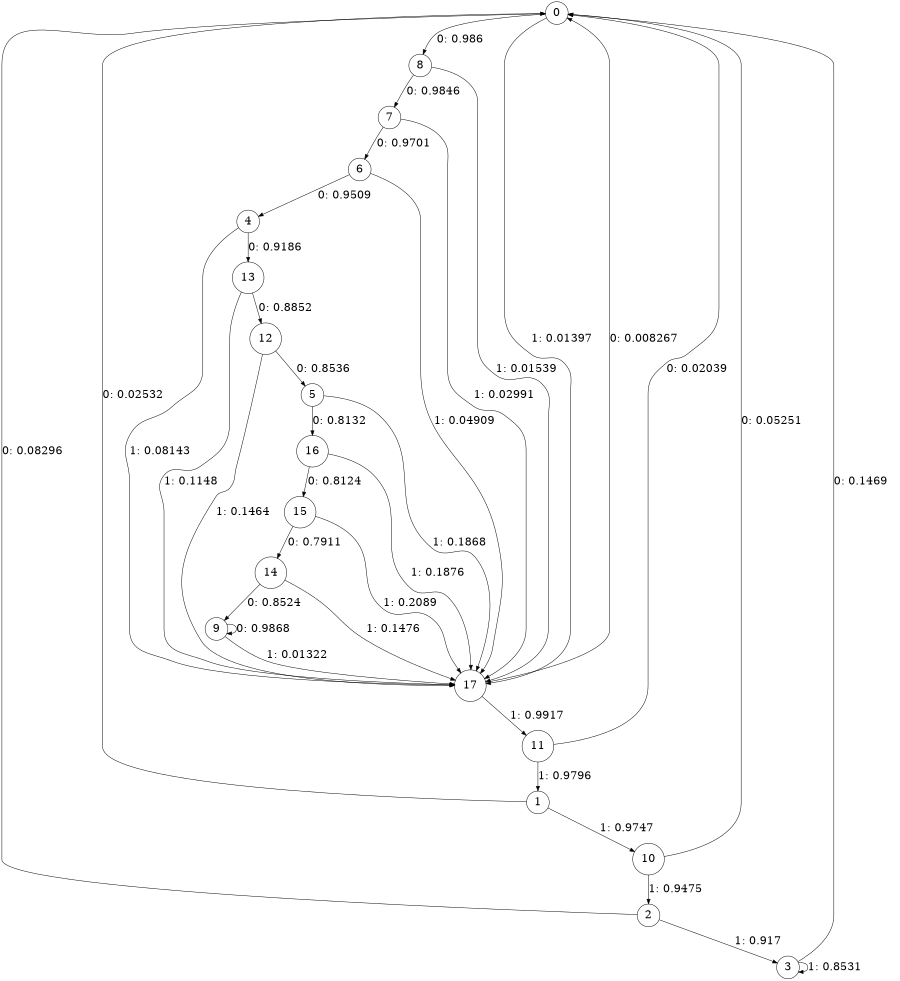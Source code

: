 digraph "ch4_both_grouped_df_L12" {
size = "6,8.5";
ratio = "fill";
node [shape = circle];
node [fontsize = 24];
edge [fontsize = 24];
0 -> 8 [label = "0: 0.986    "];
0 -> 17 [label = "1: 0.01397  "];
1 -> 0 [label = "0: 0.02532  "];
1 -> 10 [label = "1: 0.9747   "];
2 -> 0 [label = "0: 0.08296  "];
2 -> 3 [label = "1: 0.917    "];
3 -> 0 [label = "0: 0.1469   "];
3 -> 3 [label = "1: 0.8531   "];
4 -> 13 [label = "0: 0.9186   "];
4 -> 17 [label = "1: 0.08143  "];
5 -> 16 [label = "0: 0.8132   "];
5 -> 17 [label = "1: 0.1868   "];
6 -> 4 [label = "0: 0.9509   "];
6 -> 17 [label = "1: 0.04909  "];
7 -> 6 [label = "0: 0.9701   "];
7 -> 17 [label = "1: 0.02991  "];
8 -> 7 [label = "0: 0.9846   "];
8 -> 17 [label = "1: 0.01539  "];
9 -> 9 [label = "0: 0.9868   "];
9 -> 17 [label = "1: 0.01322  "];
10 -> 0 [label = "0: 0.05251  "];
10 -> 2 [label = "1: 0.9475   "];
11 -> 0 [label = "0: 0.02039  "];
11 -> 1 [label = "1: 0.9796   "];
12 -> 5 [label = "0: 0.8536   "];
12 -> 17 [label = "1: 0.1464   "];
13 -> 12 [label = "0: 0.8852   "];
13 -> 17 [label = "1: 0.1148   "];
14 -> 9 [label = "0: 0.8524   "];
14 -> 17 [label = "1: 0.1476   "];
15 -> 14 [label = "0: 0.7911   "];
15 -> 17 [label = "1: 0.2089   "];
16 -> 15 [label = "0: 0.8124   "];
16 -> 17 [label = "1: 0.1876   "];
17 -> 0 [label = "0: 0.008267  "];
17 -> 11 [label = "1: 0.9917   "];
}